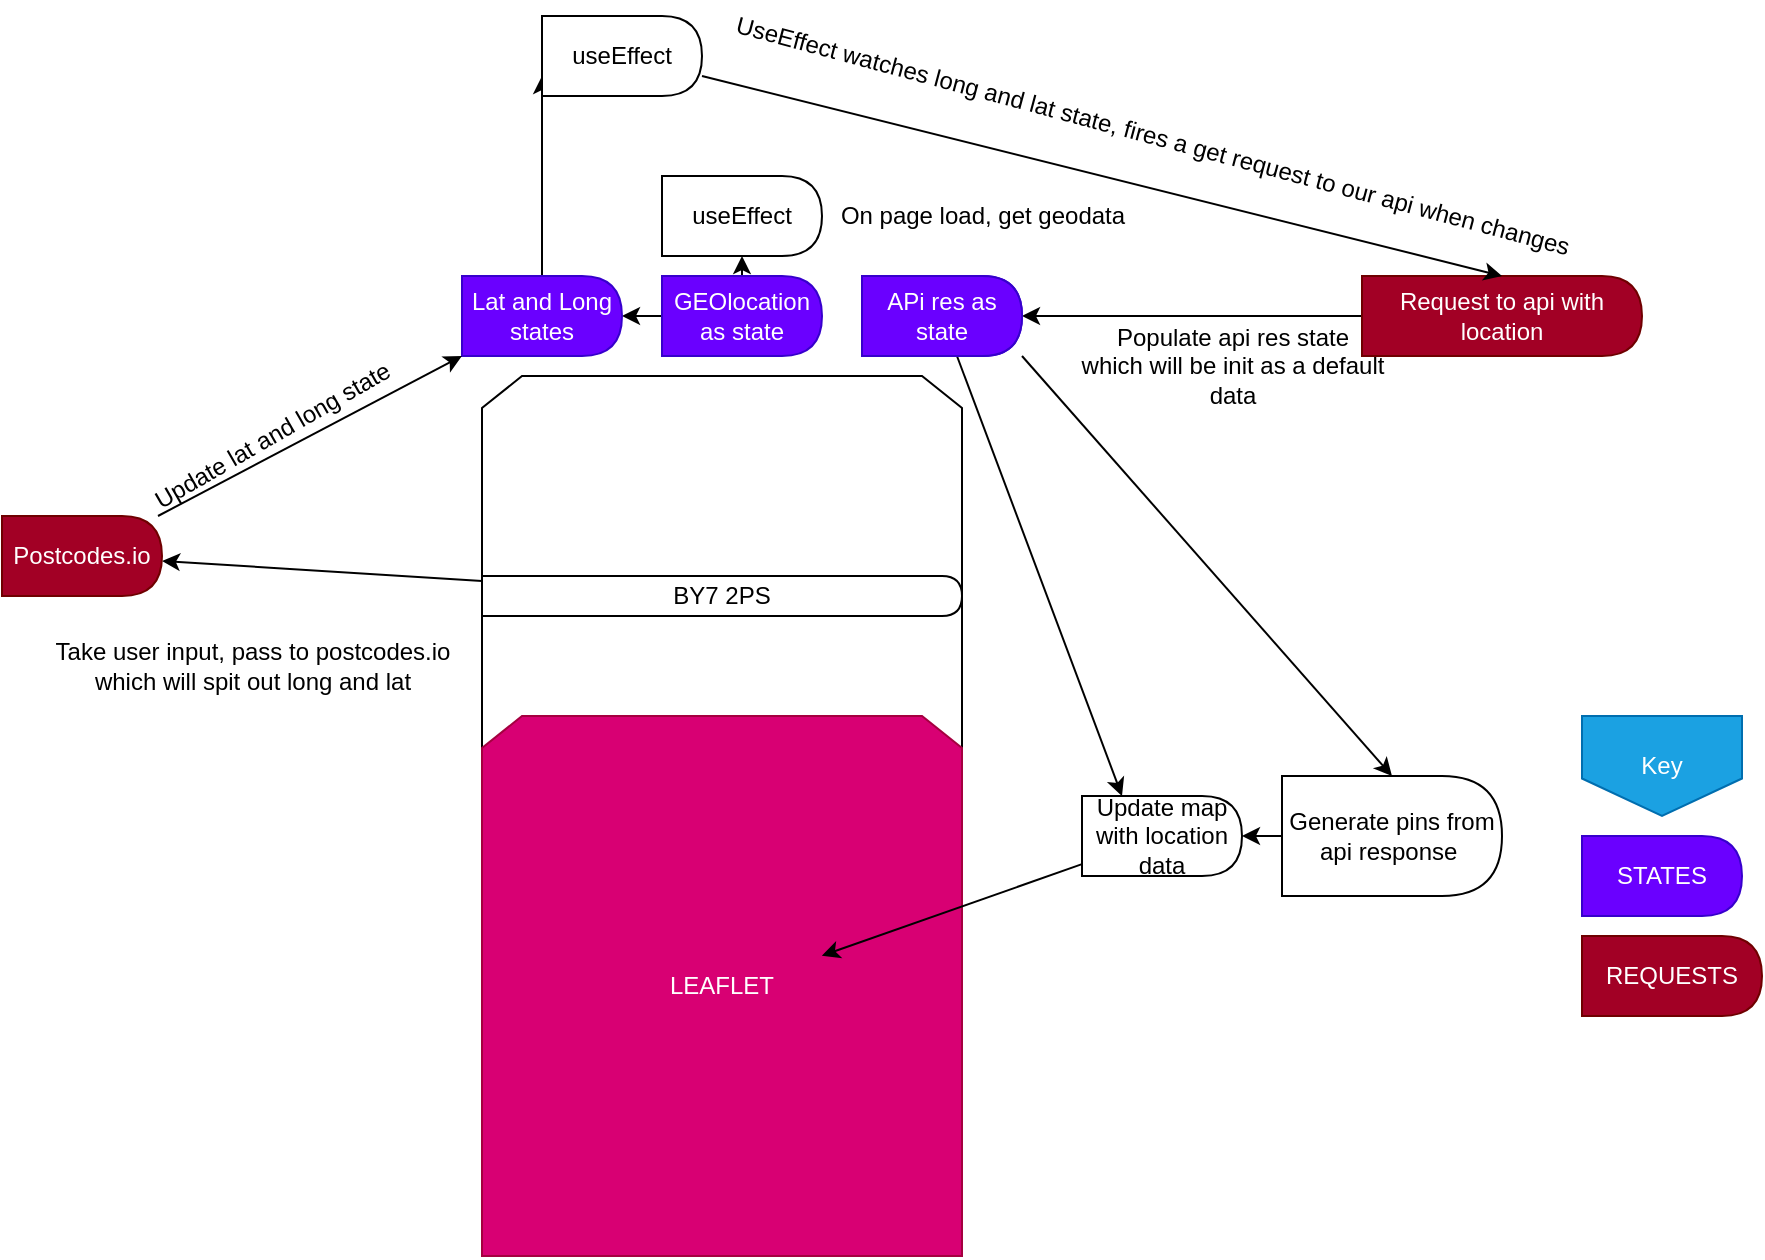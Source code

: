 <mxfile>
    <diagram id="tt3RdIVUCy4Ek4wHcIS9" name="Page-1">
        <mxGraphModel dx="2019" dy="569" grid="1" gridSize="10" guides="1" tooltips="1" connect="1" arrows="1" fold="1" page="1" pageScale="1" pageWidth="850" pageHeight="1100" math="0" shadow="0">
            <root>
                <mxCell id="0"/>
                <mxCell id="1" parent="0"/>
                <mxCell id="2" value="" style="shape=loopLimit;whiteSpace=wrap;html=1;" vertex="1" parent="1">
                    <mxGeometry x="190" y="190" width="240" height="440" as="geometry"/>
                </mxCell>
                <mxCell id="14" style="edgeStyle=none;html=1;" edge="1" parent="1" source="3" target="20">
                    <mxGeometry relative="1" as="geometry">
                        <mxPoint x="110" y="290" as="targetPoint"/>
                    </mxGeometry>
                </mxCell>
                <mxCell id="3" value="BY7 2PS" style="shape=delay;whiteSpace=wrap;html=1;" vertex="1" parent="1">
                    <mxGeometry x="190" y="290" width="240" height="20" as="geometry"/>
                </mxCell>
                <mxCell id="4" value="LEAFLET" style="shape=loopLimit;whiteSpace=wrap;html=1;fillColor=#d80073;fontColor=#ffffff;strokeColor=#A50040;" vertex="1" parent="1">
                    <mxGeometry x="190" y="360" width="240" height="270" as="geometry"/>
                </mxCell>
                <mxCell id="19" style="edgeStyle=none;html=1;" edge="1" parent="1" source="5" target="17">
                    <mxGeometry relative="1" as="geometry"/>
                </mxCell>
                <mxCell id="41" style="edgeStyle=none;html=1;" edge="1" parent="1" source="5" target="40">
                    <mxGeometry relative="1" as="geometry"/>
                </mxCell>
                <mxCell id="5" value="GEOlocation as state" style="shape=delay;whiteSpace=wrap;html=1;fillColor=#6a00ff;fontColor=#ffffff;strokeColor=#3700CC;" vertex="1" parent="1">
                    <mxGeometry x="280" y="140" width="80" height="40" as="geometry"/>
                </mxCell>
                <mxCell id="46" style="edgeStyle=none;html=1;entryX=1;entryY=0.5;entryDx=0;entryDy=0;" edge="1" parent="1" source="6" target="29">
                    <mxGeometry relative="1" as="geometry"/>
                </mxCell>
                <mxCell id="6" value="Request to api with location" style="shape=delay;whiteSpace=wrap;html=1;fillColor=#a20025;fontColor=#ffffff;strokeColor=#6F0000;" vertex="1" parent="1">
                    <mxGeometry x="630" y="140" width="140" height="40" as="geometry"/>
                </mxCell>
                <mxCell id="10" style="edgeStyle=none;html=1;entryX=0.25;entryY=0;entryDx=0;entryDy=0;" edge="1" parent="1" source="8" target="11">
                    <mxGeometry relative="1" as="geometry">
                        <mxPoint x="490.0" y="460" as="targetPoint"/>
                    </mxGeometry>
                </mxCell>
                <mxCell id="8" value="APi res as state" style="shape=delay;whiteSpace=wrap;html=1;fillColor=#6a00ff;fontColor=#ffffff;strokeColor=#3700CC;" vertex="1" parent="1">
                    <mxGeometry x="380" y="140" width="80" height="40" as="geometry"/>
                </mxCell>
                <mxCell id="12" style="edgeStyle=none;html=1;entryX=0.708;entryY=0.444;entryDx=0;entryDy=0;entryPerimeter=0;" edge="1" parent="1" source="11" target="4">
                    <mxGeometry relative="1" as="geometry"/>
                </mxCell>
                <mxCell id="11" value="Update map with location data" style="shape=delay;whiteSpace=wrap;html=1;" vertex="1" parent="1">
                    <mxGeometry x="490" y="400" width="80" height="40" as="geometry"/>
                </mxCell>
                <mxCell id="39" style="edgeStyle=none;html=1;entryX=0;entryY=0.75;entryDx=0;entryDy=0;" edge="1" parent="1" source="17" target="22">
                    <mxGeometry relative="1" as="geometry"/>
                </mxCell>
                <mxCell id="17" value="Lat and Long states" style="shape=delay;whiteSpace=wrap;html=1;fillColor=#6a00ff;fontColor=#ffffff;strokeColor=#3700CC;" vertex="1" parent="1">
                    <mxGeometry x="180" y="140" width="80" height="40" as="geometry"/>
                </mxCell>
                <mxCell id="36" style="edgeStyle=none;html=1;entryX=0;entryY=1;entryDx=0;entryDy=0;" edge="1" parent="1" source="20" target="17">
                    <mxGeometry relative="1" as="geometry"/>
                </mxCell>
                <mxCell id="20" value="Postcodes.io" style="shape=delay;whiteSpace=wrap;html=1;fillColor=#a20025;fontColor=#ffffff;strokeColor=#6F0000;" vertex="1" parent="1">
                    <mxGeometry x="-50" y="260" width="80" height="40" as="geometry"/>
                </mxCell>
                <mxCell id="35" style="edgeStyle=none;html=1;entryX=0.5;entryY=0;entryDx=0;entryDy=0;" edge="1" parent="1" source="22" target="6">
                    <mxGeometry relative="1" as="geometry">
                        <mxPoint x="710" y="90.0" as="targetPoint"/>
                    </mxGeometry>
                </mxCell>
                <mxCell id="22" value="useEffect" style="shape=delay;whiteSpace=wrap;html=1;" vertex="1" parent="1">
                    <mxGeometry x="220" y="10" width="80" height="40" as="geometry"/>
                </mxCell>
                <mxCell id="33" style="edgeStyle=none;html=1;exitX=0;exitY=0.5;exitDx=0;exitDy=0;" edge="1" parent="1" source="16" target="11">
                    <mxGeometry relative="1" as="geometry"/>
                </mxCell>
                <mxCell id="16" value="Generate pins from api response&amp;nbsp;" style="shape=delay;whiteSpace=wrap;html=1;" vertex="1" parent="1">
                    <mxGeometry x="590" y="390" width="110" height="60" as="geometry"/>
                </mxCell>
                <mxCell id="32" style="edgeStyle=none;html=1;exitX=1;exitY=1;exitDx=0;exitDy=0;entryX=0.5;entryY=0;entryDx=0;entryDy=0;" edge="1" parent="1" source="29" target="16">
                    <mxGeometry relative="1" as="geometry"/>
                </mxCell>
                <mxCell id="29" value="APi res as state" style="shape=delay;whiteSpace=wrap;html=1;fillColor=#6a00ff;fontColor=#ffffff;strokeColor=#3700CC;" vertex="1" parent="1">
                    <mxGeometry x="380" y="140" width="80" height="40" as="geometry"/>
                </mxCell>
                <mxCell id="30" value="STATES" style="shape=delay;whiteSpace=wrap;html=1;fillColor=#6a00ff;fontColor=#ffffff;strokeColor=#3700CC;" vertex="1" parent="1">
                    <mxGeometry x="740" y="420" width="80" height="40" as="geometry"/>
                </mxCell>
                <mxCell id="31" value="REQUESTS" style="shape=delay;whiteSpace=wrap;html=1;fillColor=#a20025;fontColor=#ffffff;strokeColor=#6F0000;" vertex="1" parent="1">
                    <mxGeometry x="740" y="470" width="90" height="40" as="geometry"/>
                </mxCell>
                <mxCell id="37" value="Key" style="shape=offPageConnector;whiteSpace=wrap;html=1;fillColor=#1ba1e2;fontColor=#ffffff;strokeColor=#006EAF;" vertex="1" parent="1">
                    <mxGeometry x="740" y="360" width="80" height="50" as="geometry"/>
                </mxCell>
                <mxCell id="38" value="UseEffect watches long and lat state, fires a get request to our api when changes" style="text;html=1;align=center;verticalAlign=middle;resizable=0;points=[];autosize=1;strokeColor=none;fillColor=none;rotation=15;" vertex="1" parent="1">
                    <mxGeometry x="300" y="60" width="450" height="20" as="geometry"/>
                </mxCell>
                <mxCell id="40" value="useEffect" style="shape=delay;whiteSpace=wrap;html=1;" vertex="1" parent="1">
                    <mxGeometry x="280" y="90" width="80" height="40" as="geometry"/>
                </mxCell>
                <mxCell id="43" value="On page load, get geodata" style="text;html=1;align=center;verticalAlign=middle;resizable=0;points=[];autosize=1;strokeColor=none;fillColor=none;" vertex="1" parent="1">
                    <mxGeometry x="360" y="100" width="160" height="20" as="geometry"/>
                </mxCell>
                <mxCell id="44" value="Take user input, pass to postcodes.io&lt;br&gt;which will spit out long and lat&lt;br&gt;" style="text;html=1;align=center;verticalAlign=middle;resizable=0;points=[];autosize=1;strokeColor=none;fillColor=none;" vertex="1" parent="1">
                    <mxGeometry x="-30" y="320" width="210" height="30" as="geometry"/>
                </mxCell>
                <mxCell id="45" value="Update lat and long state&lt;br&gt;" style="text;html=1;align=center;verticalAlign=middle;resizable=0;points=[];autosize=1;strokeColor=none;fillColor=none;rotation=-30;" vertex="1" parent="1">
                    <mxGeometry x="10" y="210" width="150" height="20" as="geometry"/>
                </mxCell>
                <mxCell id="47" value="Populate api res state&lt;br&gt;which will be init as a default&lt;br&gt;data" style="text;html=1;align=center;verticalAlign=middle;resizable=0;points=[];autosize=1;strokeColor=none;fillColor=none;" vertex="1" parent="1">
                    <mxGeometry x="480" y="160" width="170" height="50" as="geometry"/>
                </mxCell>
            </root>
        </mxGraphModel>
    </diagram>
</mxfile>